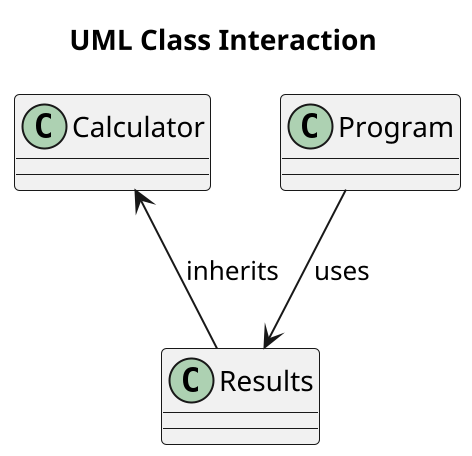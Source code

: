 @startuml
scale 2
title "UML Class Interaction"
class Calculator {
}

class Results {
}

class Program {
}

Calculator <-- Results : inherits
Program --> Results : uses

@enduml